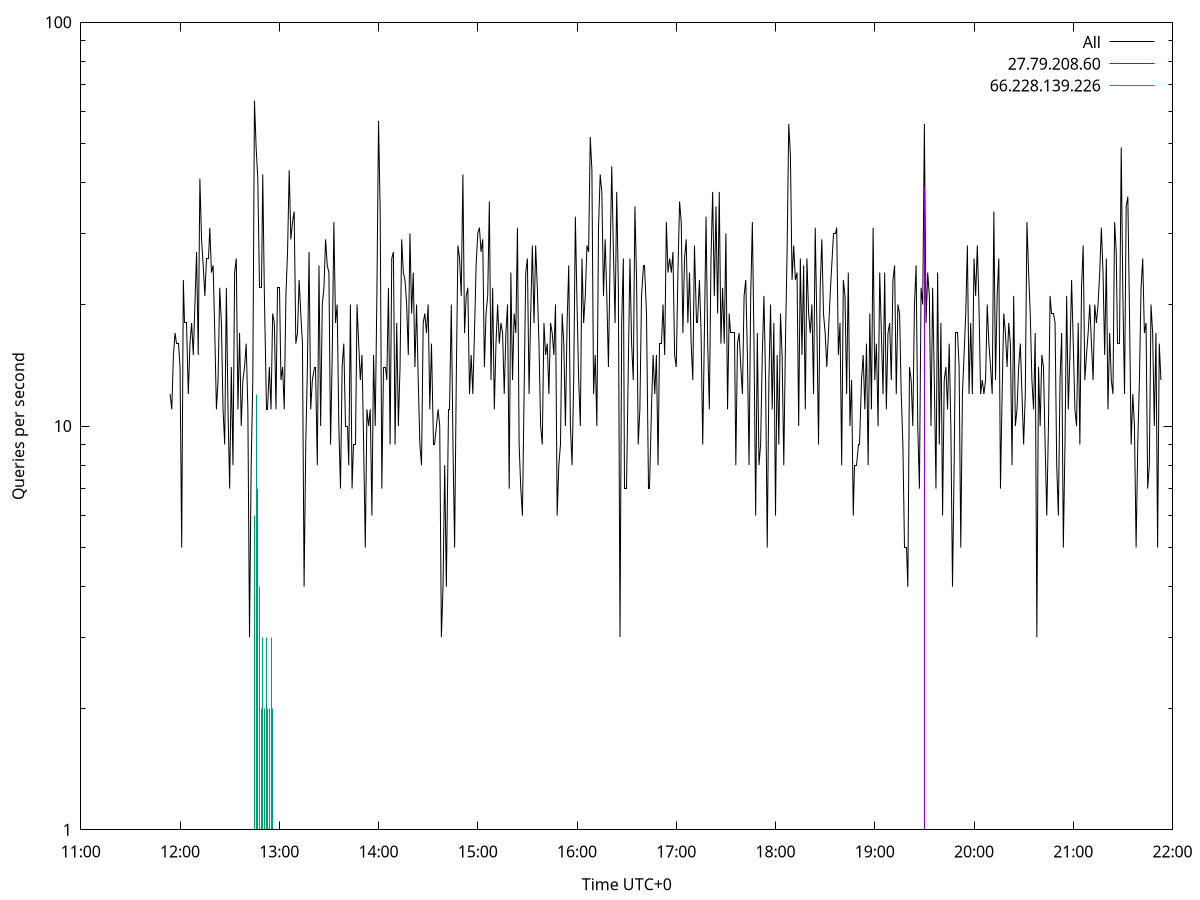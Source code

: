 set terminal pngcairo size 1024,768
set output 'Sun Jan  7 13:11:54 2024.png'
set ylabel 'Queries per second'
set xlabel 'Time UTC+0'
set xdata time
set timefmt "%s"
set log y
plot \
'-' using 1:2 linecolor 0 linetype 2 with lines title 'All', \
'-' using 1:2 linecolor 1 linetype 3 with impulses title "27.79.208.60", \
'-' using 1:2 linecolor 2 linetype 3 with impulses title "66.228.139.226"
1704607914 12
1704607915 11
1704607916 15
1704607917 17
1704607918 16
1704607919 16
1704607920 14
1704607921 5
1704607922 23
1704607923 18
1704607924 18
1704607925 12
1704607926 16
1704607927 18
1704607928 15
1704607929 20
1704607930 27
1704607931 15
1704607932 41
1704607933 29
1704607934 25
1704607935 21
1704607936 26
1704607937 26
1704607938 31
1704607939 24
1704607940 25
1704607941 17
1704607942 11
1704607943 13
1704607944 22
1704607945 18
1704607946 11
1704607947 9
1704607948 22
1704607949 11
1704607950 7
1704607951 14
1704607952 8
1704607953 24
1704607954 26
1704607955 11
1704607956 17
1704607957 10
1704607958 13
1704607959 14
1704607960 16
1704607961 11
1704607962 3
1704607963 8
1704607964 13
1704607965 64
1704607966 49
1704607967 41
1704607968 22
1704607969 22
1704607970 42
1704607971 21
1704607972 11
1704607973 11
1704607974 14
1704607975 11
1704607976 19
1704607977 18
1704607978 11
1704607979 22
1704607980 22
1704607981 13
1704607982 14
1704607983 11
1704607984 21
1704607985 27
1704607986 43
1704607987 29
1704607988 32
1704607989 34
1704607990 16
1704607991 17
1704607992 23
1704607993 19
1704607994 16
1704607995 4
1704607996 9
1704607997 14
1704607998 27
1704607999 11
1704608000 13
1704608001 14
1704608002 14
1704608003 8
1704608004 25
1704608005 10
1704608006 20
1704608007 22
1704608008 29
1704608009 25
1704608010 24
1704608011 9
1704608012 15
1704608013 32
1704608014 18
1704608015 20
1704608016 10
1704608017 7
1704608018 14
1704608019 16
1704608020 10
1704608021 10
1704608022 8
1704608023 20
1704608024 7
1704608025 9
1704608026 9
1704608027 20
1704608028 16
1704608029 13
1704608030 15
1704608031 9
1704608032 5
1704608033 11
1704608034 10
1704608035 11
1704608036 6
1704608037 15
1704608038 10
1704608039 21
1704608040 57
1704608041 34
1704608042 7
1704608043 14
1704608044 14
1704608045 13
1704608046 22
1704608047 9
1704608048 26
1704608049 27
1704608050 9
1704608051 18
1704608052 10
1704608053 14
1704608054 29
1704608055 24
1704608056 23
1704608057 20
1704608058 15
1704608059 30
1704608060 19
1704608061 24
1704608062 14
1704608063 20
1704608064 13
1704608065 9
1704608066 8
1704608067 18
1704608068 19
1704608069 17
1704608070 20
1704608071 11
1704608072 16
1704608073 9
1704608074 9
1704608075 10
1704608076 11
1704608077 10
1704608078 3
1704608079 4
1704608080 8
1704608081 4
1704608082 11
1704608083 11
1704608084 20
1704608085 9
1704608086 5
1704608087 13
1704608088 28
1704608089 26
1704608090 21
1704608091 42
1704608092 17
1704608093 21
1704608094 22
1704608095 12
1704608096 15
1704608097 12
1704608098 17
1704608099 25
1704608100 30
1704608101 31
1704608102 27
1704608103 29
1704608104 14
1704608105 19
1704608106 21
1704608107 36
1704608108 13
1704608109 22
1704608110 11
1704608111 16
1704608112 20
1704608113 16
1704608114 18
1704608115 17
1704608116 12
1704608117 17
1704608118 20
1704608119 7
1704608120 24
1704608121 13
1704608122 19
1704608123 17
1704608124 31
1704608125 9
1704608126 7
1704608127 6
1704608128 12
1704608129 24
1704608130 26
1704608131 12
1704608132 19
1704608133 28
1704608134 18
1704608135 28
1704608136 22
1704608137 16
1704608138 10
1704608139 9
1704608140 18
1704608141 15
1704608142 16
1704608143 12
1704608144 18
1704608145 17
1704608146 15
1704608147 20
1704608148 6
1704608149 8
1704608150 9
1704608151 19
1704608152 16
1704608153 10
1704608154 18
1704608155 25
1704608156 10
1704608157 8
1704608158 13
1704608159 33
1704608160 20
1704608161 13
1704608162 10
1704608163 26
1704608164 18
1704608165 21
1704608166 28
1704608167 27
1704608168 52
1704608169 43
1704608170 12
1704608171 15
1704608172 10
1704608173 31
1704608174 42
1704608175 38
1704608176 21
1704608177 29
1704608178 21
1704608179 14
1704608180 26
1704608181 44
1704608182 27
1704608183 18
1704608184 38
1704608185 22
1704608186 3
1704608187 18
1704608188 26
1704608189 7
1704608190 7
1704608191 14
1704608192 26
1704608193 16
1704608194 13
1704608195 35
1704608196 23
1704608197 9
1704608198 11
1704608199 21
1704608200 25
1704608201 25
1704608202 19
1704608203 7
1704608204 7
1704608205 11
1704608206 15
1704608207 12
1704608208 15
1704608209 8
1704608210 16
1704608211 16
1704608212 20
1704608213 15
1704608214 32
1704608215 24
1704608216 26
1704608217 24
1704608218 27
1704608219 15
1704608220 14
1704608221 24
1704608222 36
1704608223 32
1704608224 17
1704608225 26
1704608226 29
1704608227 18
1704608228 24
1704608229 16
1704608230 13
1704608231 28
1704608232 18
1704608233 18
1704608234 23
1704608235 17
1704608236 9
1704608237 17
1704608238 33
1704608239 16
1704608240 11
1704608241 26
1704608242 38
1704608243 21
1704608244 35
1704608245 19
1704608246 38
1704608247 16
1704608248 22
1704608249 16
1704608250 30
1704608251 11
1704608252 19
1704608253 17
1704608254 17
1704608255 17
1704608256 8
1704608257 16
1704608258 17
1704608259 14
1704608260 12
1704608261 21
1704608262 23
1704608263 15
1704608264 8
1704608265 21
1704608266 32
1704608267 16
1704608268 6
1704608269 17
1704608270 8
1704608271 9
1704608272 15
1704608273 21
1704608274 13
1704608275 5
1704608276 13
1704608277 20
1704608278 11
1704608279 18
1704608280 6
1704608281 15
1704608282 9
1704608283 19
1704608284 15
1704608285 8
1704608286 16
1704608287 27
1704608288 56
1704608289 47
1704608290 23
1704608291 28
1704608292 23
1704608293 24
1704608294 10
1704608295 26
1704608296 15
1704608297 25
1704608298 11
1704608299 26
1704608300 19
1704608301 17
1704608302 20
1704608303 12
1704608304 31
1704608305 18
1704608306 9
1704608307 22
1704608308 29
1704608309 19
1704608310 17
1704608311 14
1704608312 17
1704608313 21
1704608314 25
1704608315 30
1704608316 30
1704608317 31
1704608318 15
1704608319 18
1704608320 8
1704608321 23
1704608322 21
1704608323 12
1704608324 24
1704608325 10
1704608326 13
1704608327 6
1704608328 8
1704608329 8
1704608330 9
1704608331 9
1704608332 13
1704608333 15
1704608334 11
1704608335 16
1704608336 8
1704608337 19
1704608338 11
1704608339 31
1704608340 13
1704608341 16
1704608342 10
1704608343 24
1704608344 17
1704608345 12
1704608346 24
1704608347 11
1704608348 17
1704608349 18
1704608350 13
1704608351 23
1704608352 25
1704608353 12
1704608354 20
1704608355 19
1704608356 12
1704608357 9
1704608358 5
1704608359 5
1704608360 4
1704608361 14
1704608362 13
1704608363 10
1704608364 20
1704608365 25
1704608366 10
1704608367 7
1704608368 22
1704608369 20
1704608370 56
1704608371 18
1704608372 24
1704608373 21
1704608374 10
1704608375 22
1704608376 13
1704608377 7
1704608378 24
1704608379 9
1704608380 18
1704608381 6
1704608382 13
1704608383 14
1704608384 11
1704608385 16
1704608386 10
1704608387 4
1704608388 8
1704608389 17
1704608390 17
1704608391 14
1704608392 5
1704608393 12
1704608394 15
1704608395 19
1704608396 28
1704608397 12
1704608398 18
1704608399 12
1704608400 26
1704608401 21
1704608402 28
1704608403 20
1704608404 12
1704608405 13
1704608406 12
1704608407 13
1704608408 20
1704608409 16
1704608410 14
1704608411 12
1704608412 34
1704608413 13
1704608414 21
1704608415 26
1704608416 7
1704608417 12
1704608418 19
1704608419 17
1704608420 14
1704608421 18
1704608422 16
1704608423 8
1704608424 21
1704608425 10
1704608426 11
1704608427 14
1704608428 16
1704608429 12
1704608430 9
1704608431 12
1704608432 32
1704608433 24
1704608434 19
1704608435 13
1704608436 11
1704608437 17
1704608438 3
1704608439 14
1704608440 10
1704608441 15
1704608442 14
1704608443 9
1704608444 6
1704608445 10
1704608446 21
1704608447 19
1704608448 19
1704608449 18
1704608450 8
1704608451 6
1704608452 13
1704608453 17
1704608454 5
1704608455 9
1704608456 21
1704608457 11
1704608458 15
1704608459 23
1704608460 16
1704608461 11
1704608462 10
1704608463 18
1704608464 9
1704608465 22
1704608466 28
1704608467 13
1704608468 15
1704608469 17
1704608470 20
1704608471 16
1704608472 13
1704608473 20
1704608474 18
1704608475 20
1704608476 24
1704608477 31
1704608478 24
1704608479 15
1704608480 26
1704608481 11
1704608482 17
1704608483 13
1704608484 12
1704608485 32
1704608486 27
1704608487 16
1704608488 16
1704608489 49
1704608490 21
1704608491 12
1704608492 35
1704608493 37
1704608494 19
1704608495 9
1704608496 12
1704608497 10
1704608498 5
1704608499 9
1704608500 13
1704608501 22
1704608502 26
1704608503 17
1704608504 18
1704608505 7
1704608506 8
1704608507 20
1704608508 17
1704608509 10
1704608510 17
1704608511 5
1704608512 16
1704608513 13

e
1704608365 1
1704608370 39

e
1704607965 6
1704607966 12
1704607967 7
1704607968 4
1704607969 2
1704607970 3
1704607971 2
1704607972 3
1704607973 2
1704607974 2
1704607975 3
1704607976 2

e
